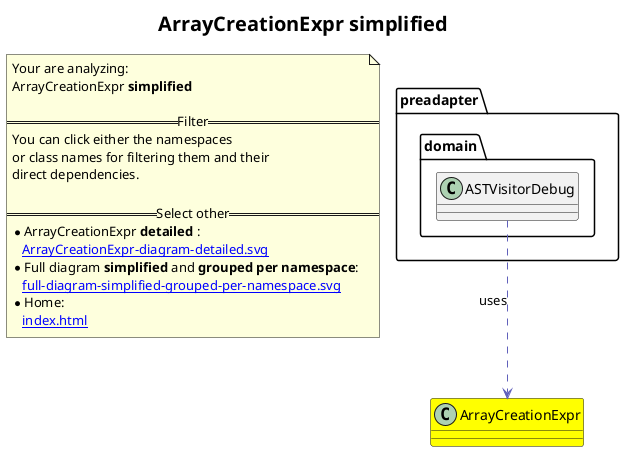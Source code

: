 @startuml
skinparam linetype ortho
title <size:20>ArrayCreationExpr **simplified** </size>
note "Your are analyzing:\nArrayCreationExpr **simplified** \n\n==Filter==\nYou can click either the namespaces \nor class names for filtering them and their\ndirect dependencies.\n\n==Select other==\n* ArrayCreationExpr **detailed** :\n   [[ArrayCreationExpr-diagram-detailed.svg]]\n* Full diagram **simplified** and **grouped per namespace**:\n   [[full-diagram-simplified-grouped-per-namespace.svg]]\n* Home:\n   [[index.html]]" as FloatingNote
class ArrayCreationExpr [[ArrayCreationExpr-diagram-simplified.svg]] #yellow {
}
  class preadapter.domain.ASTVisitorDebug [[preadapter.domain.ASTVisitorDebug-diagram-simplified.svg]]  {
  }
 ' *************************************** 
 ' *************************************** 
 ' *************************************** 
' Class relations extracted from namespace:
' 
' Class relations extracted from namespace:
' preadapter.domain
preadapter.domain.ASTVisitorDebug .[#6060BB].> ArrayCreationExpr  : uses 
@enduml
